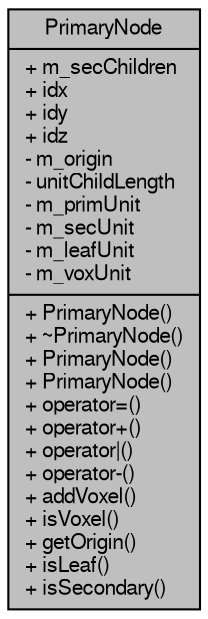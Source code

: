 digraph "PrimaryNode"
{
  edge [fontname="FreeSans",fontsize="10",labelfontname="FreeSans",labelfontsize="10"];
  node [fontname="FreeSans",fontsize="10",shape=record];
  Node1 [label="{PrimaryNode\n|+ m_secChildren\l+ idx\l+ idy\l+ idz\l- m_origin\l- unitChildLength\l- m_primUnit\l- m_secUnit\l- m_leafUnit\l- m_voxUnit\l|+ PrimaryNode()\l+ ~PrimaryNode()\l+ PrimaryNode()\l+ PrimaryNode()\l+ operator=()\l+ operator+()\l+ operator\|()\l+ operator-()\l+ addVoxel()\l+ isVoxel()\l+ getOrigin()\l+ isLeaf()\l+ isSecondary()\l}",height=0.2,width=0.4,color="black", fillcolor="grey75", style="filled", fontcolor="black"];
}
